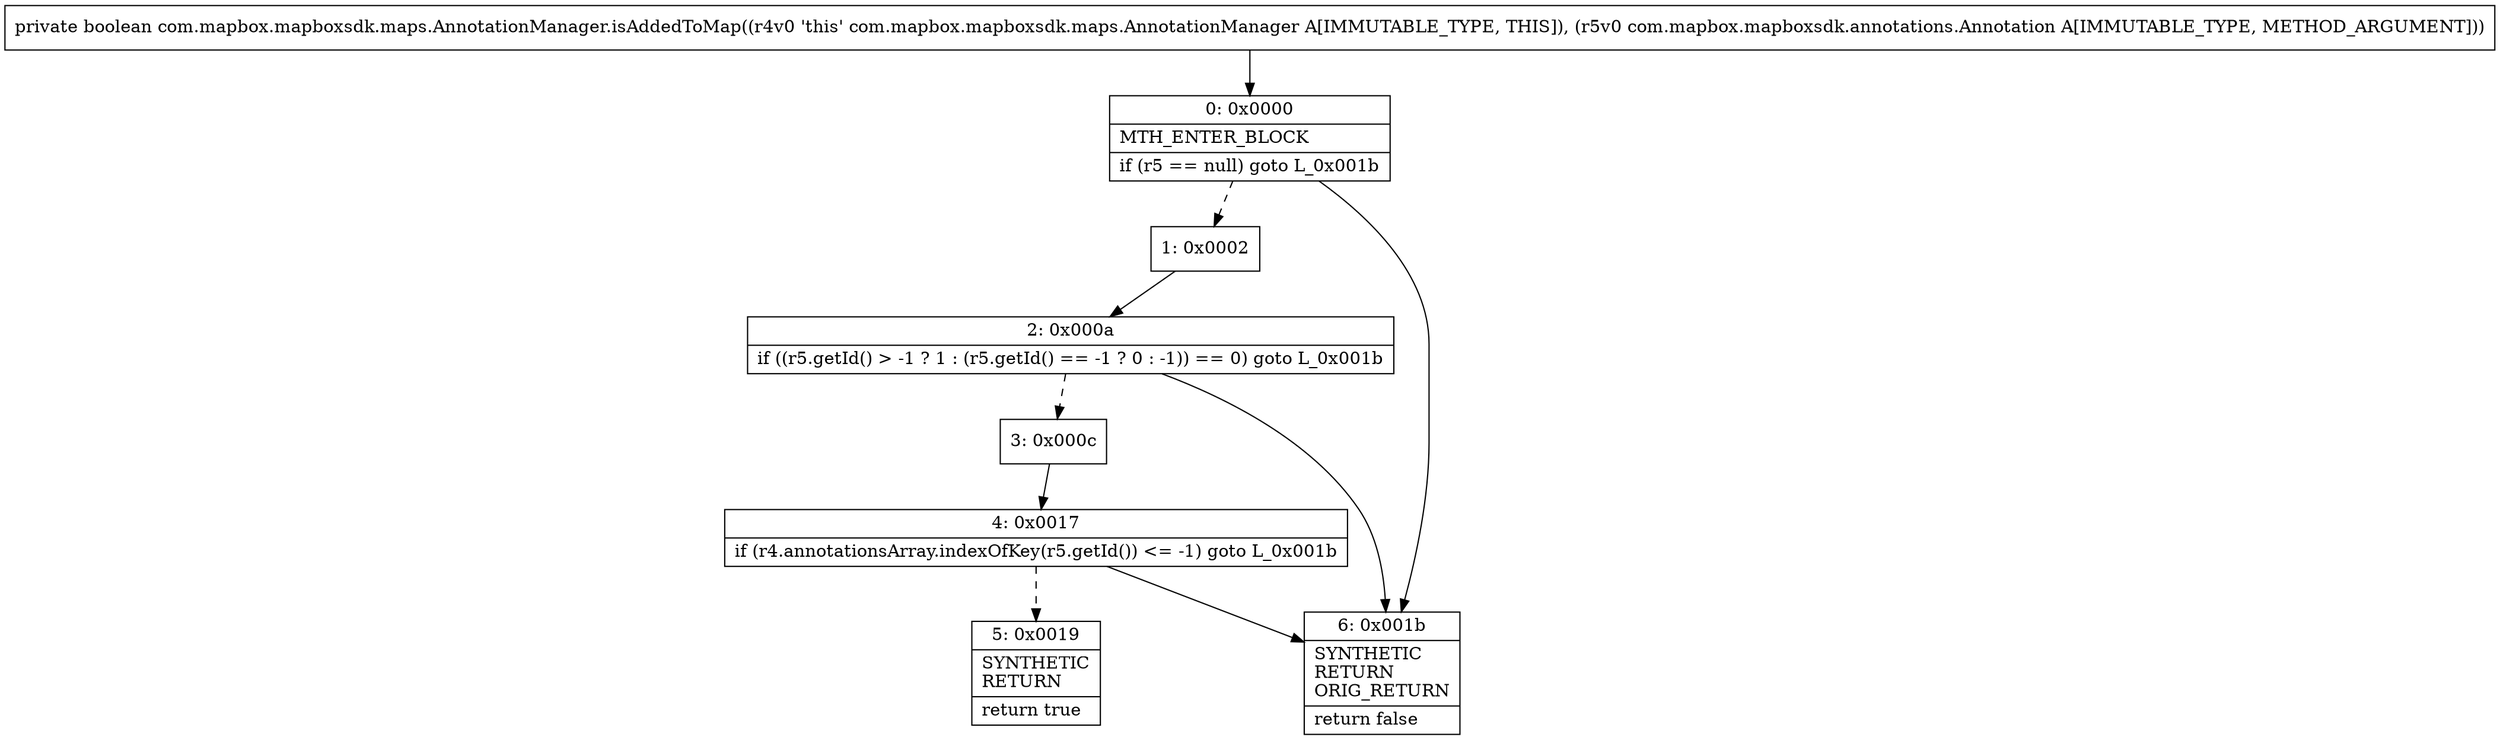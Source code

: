 digraph "CFG forcom.mapbox.mapboxsdk.maps.AnnotationManager.isAddedToMap(Lcom\/mapbox\/mapboxsdk\/annotations\/Annotation;)Z" {
Node_0 [shape=record,label="{0\:\ 0x0000|MTH_ENTER_BLOCK\l|if (r5 == null) goto L_0x001b\l}"];
Node_1 [shape=record,label="{1\:\ 0x0002}"];
Node_2 [shape=record,label="{2\:\ 0x000a|if ((r5.getId() \> \-1 ? 1 : (r5.getId() == \-1 ? 0 : \-1)) == 0) goto L_0x001b\l}"];
Node_3 [shape=record,label="{3\:\ 0x000c}"];
Node_4 [shape=record,label="{4\:\ 0x0017|if (r4.annotationsArray.indexOfKey(r5.getId()) \<= \-1) goto L_0x001b\l}"];
Node_5 [shape=record,label="{5\:\ 0x0019|SYNTHETIC\lRETURN\l|return true\l}"];
Node_6 [shape=record,label="{6\:\ 0x001b|SYNTHETIC\lRETURN\lORIG_RETURN\l|return false\l}"];
MethodNode[shape=record,label="{private boolean com.mapbox.mapboxsdk.maps.AnnotationManager.isAddedToMap((r4v0 'this' com.mapbox.mapboxsdk.maps.AnnotationManager A[IMMUTABLE_TYPE, THIS]), (r5v0 com.mapbox.mapboxsdk.annotations.Annotation A[IMMUTABLE_TYPE, METHOD_ARGUMENT])) }"];
MethodNode -> Node_0;
Node_0 -> Node_1[style=dashed];
Node_0 -> Node_6;
Node_1 -> Node_2;
Node_2 -> Node_3[style=dashed];
Node_2 -> Node_6;
Node_3 -> Node_4;
Node_4 -> Node_5[style=dashed];
Node_4 -> Node_6;
}

